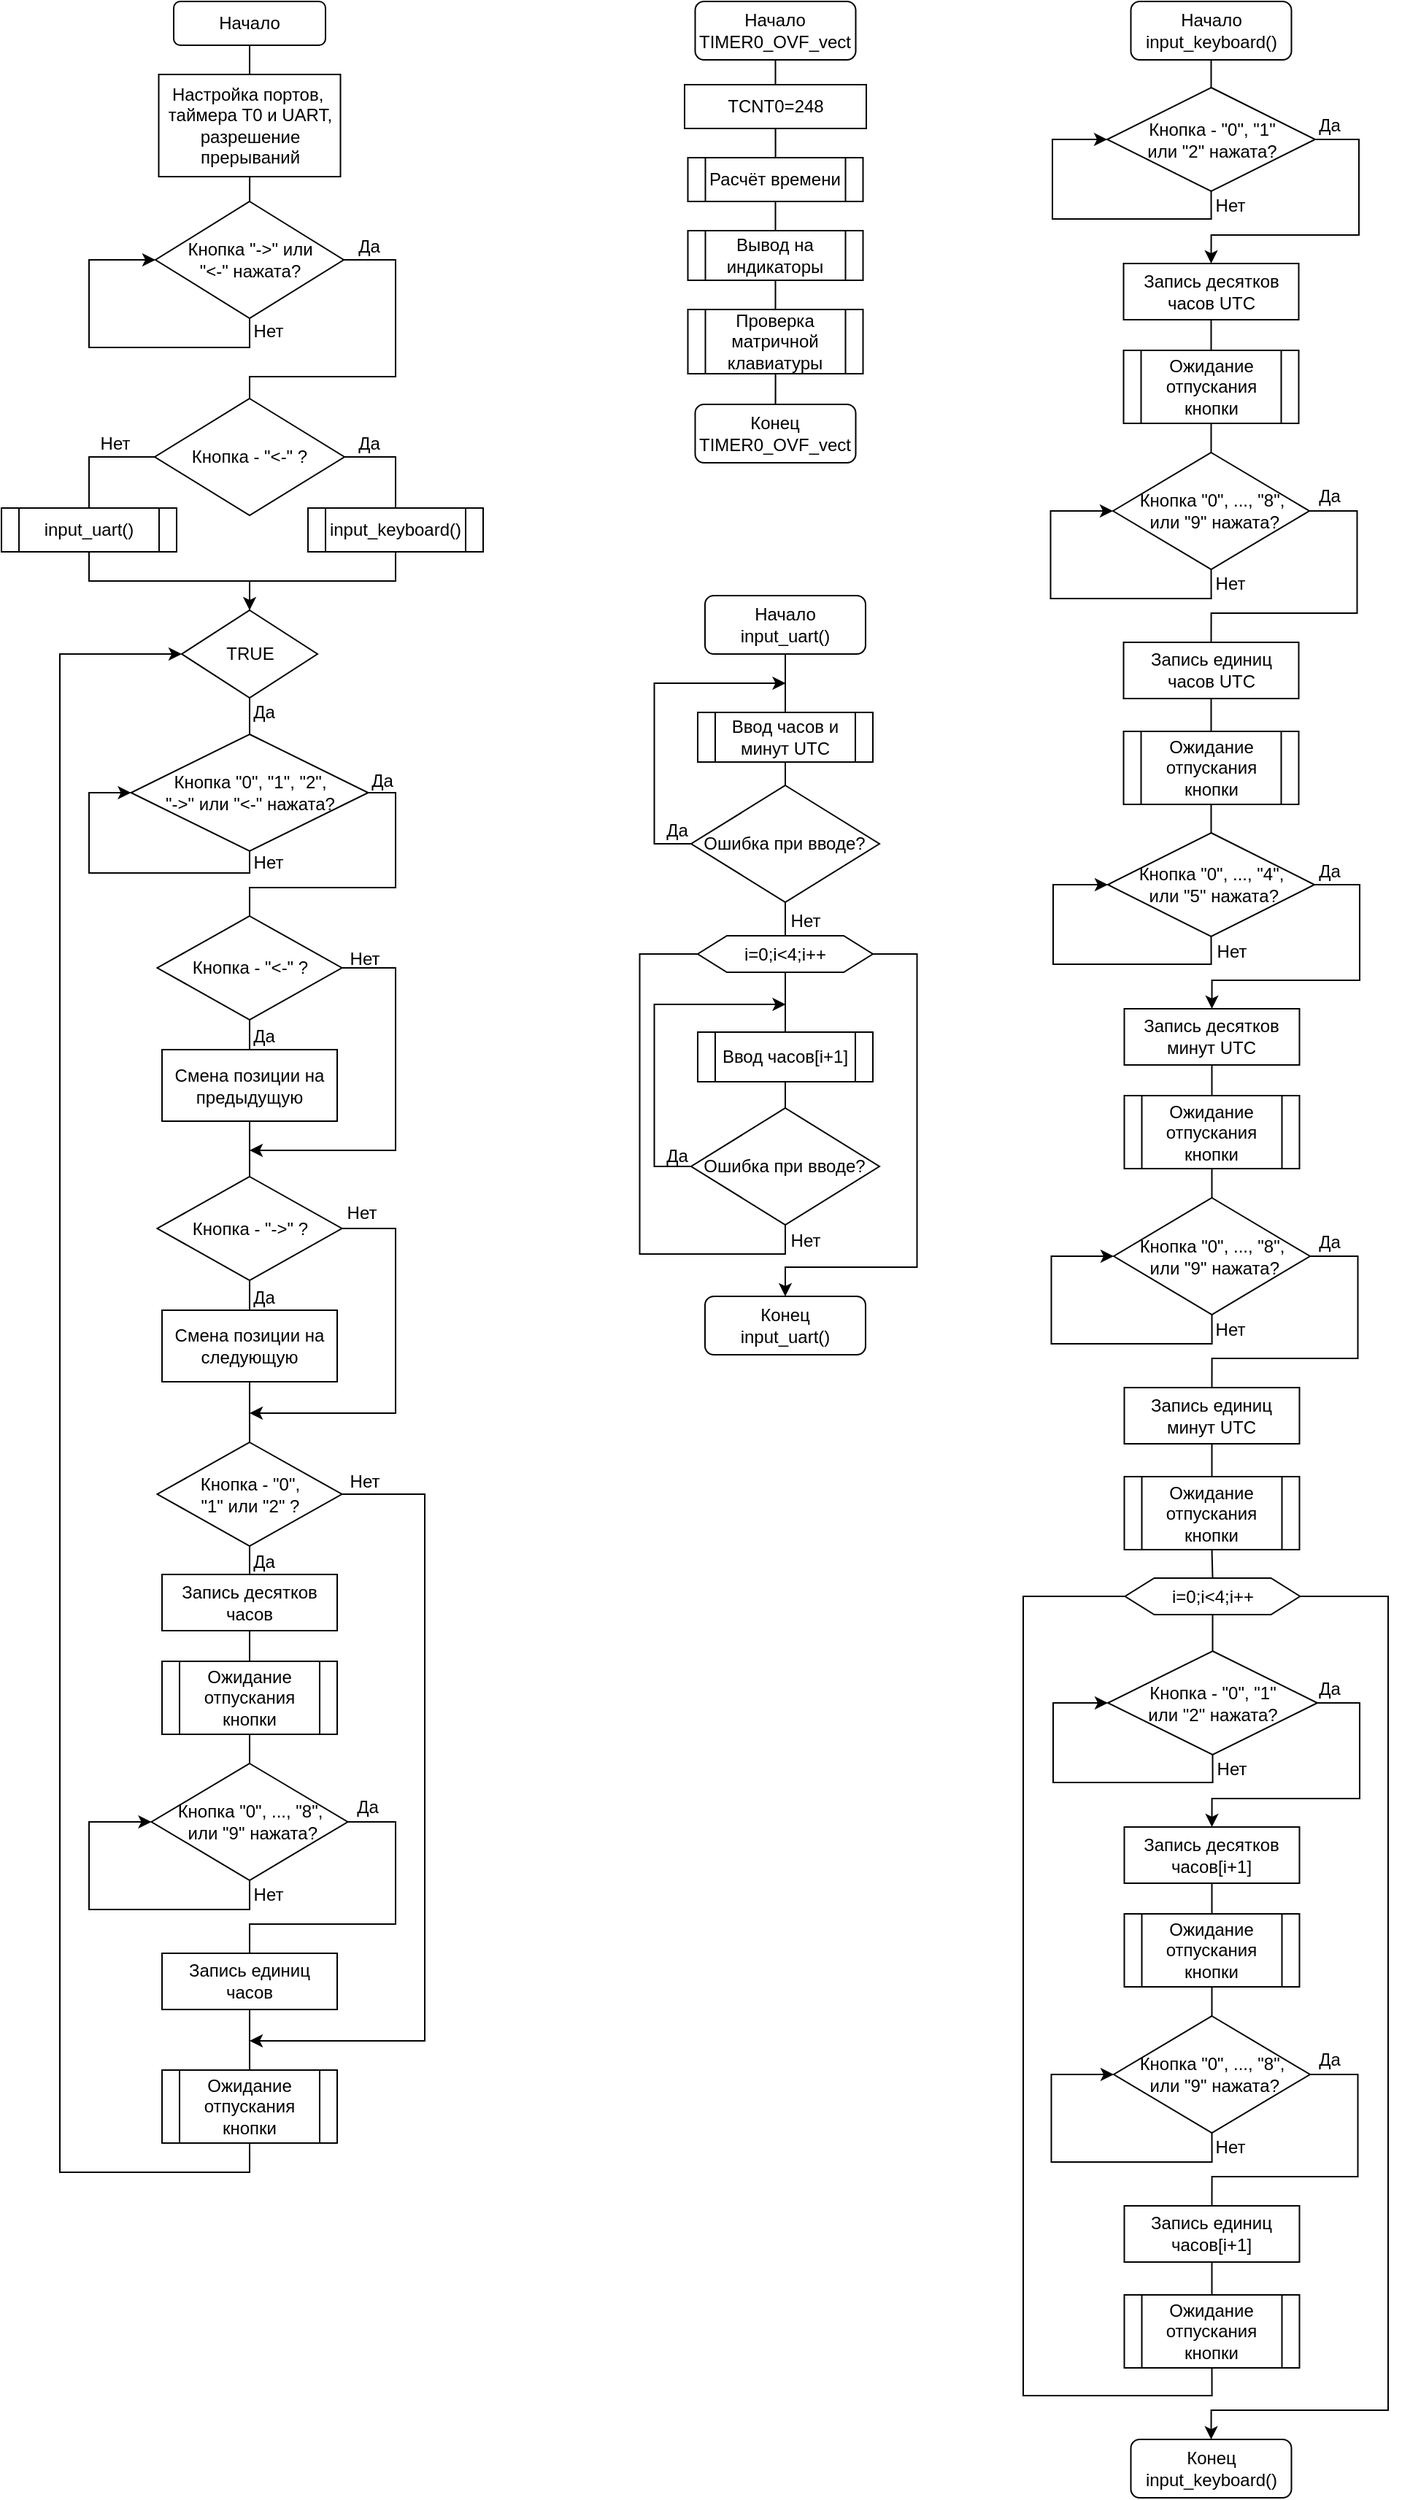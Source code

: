 <mxfile version="20.6.0" type="device"><diagram id="gb0n1y8wb2skPckYkkDc" name="Страница 1"><mxGraphModel dx="1038" dy="547" grid="1" gridSize="10" guides="1" tooltips="1" connect="1" arrows="1" fold="1" page="1" pageScale="1" pageWidth="827" pageHeight="1169" background="none" math="0" shadow="0"><root><mxCell id="0"/><mxCell id="1" parent="0"/><mxCell id="q7DnDdMM-1IX3R89DB48-13" style="edgeStyle=orthogonalEdgeStyle;rounded=0;orthogonalLoop=1;jettySize=auto;html=1;exitX=0.5;exitY=1;exitDx=0;exitDy=0;entryX=0.5;entryY=0;entryDx=0;entryDy=0;endArrow=none;endFill=0;" parent="1" source="q7DnDdMM-1IX3R89DB48-1" target="q7DnDdMM-1IX3R89DB48-2" edge="1"><mxGeometry relative="1" as="geometry"/></mxCell><mxCell id="q7DnDdMM-1IX3R89DB48-1" value="Начало" style="rounded=1;whiteSpace=wrap;html=1;" parent="1" vertex="1"><mxGeometry x="238" y="60" width="104" height="30" as="geometry"/></mxCell><mxCell id="q7DnDdMM-1IX3R89DB48-2" value="Настройка портов,&amp;nbsp;&lt;br&gt;таймера Т0 и UART,&lt;br&gt;разрешение прерываний" style="rounded=0;whiteSpace=wrap;html=1;" parent="1" vertex="1"><mxGeometry x="227.75" y="110" width="124.5" height="70" as="geometry"/></mxCell><mxCell id="q7DnDdMM-1IX3R89DB48-16" style="edgeStyle=orthogonalEdgeStyle;rounded=0;orthogonalLoop=1;jettySize=auto;html=1;endArrow=none;endFill=0;" parent="1" source="q7DnDdMM-1IX3R89DB48-2" target="q7DnDdMM-1IX3R89DB48-5" edge="1"><mxGeometry relative="1" as="geometry"><mxPoint x="290" y="178" as="sourcePoint"/></mxGeometry></mxCell><mxCell id="q7DnDdMM-1IX3R89DB48-28" style="edgeStyle=orthogonalEdgeStyle;rounded=0;orthogonalLoop=1;jettySize=auto;html=1;exitX=1;exitY=0.5;exitDx=0;exitDy=0;entryX=0.5;entryY=0;entryDx=0;entryDy=0;endArrow=none;endFill=0;" parent="1" source="q7DnDdMM-1IX3R89DB48-5" edge="1"><mxGeometry relative="1" as="geometry"><mxPoint x="347.75" y="208" as="sourcePoint"/><Array as="points"><mxPoint x="390" y="237"/><mxPoint x="390" y="317"/><mxPoint x="290" y="317"/></Array><mxPoint x="290" y="332" as="targetPoint"/></mxGeometry></mxCell><mxCell id="q7DnDdMM-1IX3R89DB48-5" value="Кнопка &quot;-&amp;gt;&quot; или &lt;br&gt;&quot;&amp;lt;-&quot; нажата?" style="rhombus;whiteSpace=wrap;html=1;" parent="1" vertex="1"><mxGeometry x="225.5" y="197" width="129" height="80" as="geometry"/></mxCell><mxCell id="AnRTFjWUu-qnm-8Nbxws-1" value="Да" style="text;html=1;strokeColor=none;fillColor=none;align=center;verticalAlign=middle;whiteSpace=wrap;rounded=0;" parent="1" vertex="1"><mxGeometry x="342" y="213" width="60" height="30" as="geometry"/></mxCell><mxCell id="AnRTFjWUu-qnm-8Nbxws-4" value="Нет" style="text;html=1;strokeColor=none;fillColor=none;align=center;verticalAlign=middle;whiteSpace=wrap;rounded=0;" parent="1" vertex="1"><mxGeometry x="273" y="271" width="60" height="30" as="geometry"/></mxCell><mxCell id="ZTFGxTNamIKhQn3Imu7N-18" style="edgeStyle=orthogonalEdgeStyle;rounded=0;orthogonalLoop=1;jettySize=auto;html=1;exitX=0.5;exitY=1;exitDx=0;exitDy=0;entryX=0.5;entryY=0;entryDx=0;entryDy=0;endArrow=none;endFill=0;" parent="1" source="ZTFGxTNamIKhQn3Imu7N-1" target="ZTFGxTNamIKhQn3Imu7N-2" edge="1"><mxGeometry relative="1" as="geometry"/></mxCell><mxCell id="ZTFGxTNamIKhQn3Imu7N-1" value="Начало&lt;br&gt;TIMER0_OVF_vect" style="rounded=1;whiteSpace=wrap;html=1;" parent="1" vertex="1"><mxGeometry x="595.25" y="60" width="110" height="40" as="geometry"/></mxCell><mxCell id="ZTFGxTNamIKhQn3Imu7N-19" style="edgeStyle=orthogonalEdgeStyle;rounded=0;orthogonalLoop=1;jettySize=auto;html=1;exitX=0.5;exitY=1;exitDx=0;exitDy=0;endArrow=none;endFill=0;" parent="1" source="ZTFGxTNamIKhQn3Imu7N-2" target="tK3jRSIgthq1cnEpYONr-69" edge="1"><mxGeometry relative="1" as="geometry"><mxPoint x="650.25" y="170" as="targetPoint"/></mxGeometry></mxCell><mxCell id="ZTFGxTNamIKhQn3Imu7N-2" value="TCNT0=248" style="rounded=0;whiteSpace=wrap;html=1;" parent="1" vertex="1"><mxGeometry x="588" y="117" width="124.5" height="30" as="geometry"/></mxCell><mxCell id="ZTFGxTNamIKhQn3Imu7N-21" style="edgeStyle=orthogonalEdgeStyle;rounded=0;orthogonalLoop=1;jettySize=auto;html=1;entryX=0.5;entryY=0;entryDx=0;entryDy=0;endArrow=none;endFill=0;" parent="1" source="tK3jRSIgthq1cnEpYONr-72" target="ZTFGxTNamIKhQn3Imu7N-20" edge="1"><mxGeometry relative="1" as="geometry"><mxPoint x="650.25" y="322" as="sourcePoint"/></mxGeometry></mxCell><mxCell id="ZTFGxTNamIKhQn3Imu7N-20" value="Конец&lt;br&gt;TIMER0_OVF_vect" style="rounded=1;whiteSpace=wrap;html=1;" parent="1" vertex="1"><mxGeometry x="595.25" y="336" width="110" height="40" as="geometry"/></mxCell><mxCell id="tK3jRSIgthq1cnEpYONr-1" style="edgeStyle=orthogonalEdgeStyle;rounded=0;orthogonalLoop=1;jettySize=auto;html=1;exitX=0.5;exitY=1;exitDx=0;exitDy=0;entryX=0;entryY=0.5;entryDx=0;entryDy=0;" parent="1" source="q7DnDdMM-1IX3R89DB48-5" target="q7DnDdMM-1IX3R89DB48-5" edge="1"><mxGeometry relative="1" as="geometry"><Array as="points"><mxPoint x="290" y="297"/><mxPoint x="180" y="297"/><mxPoint x="180" y="237"/><mxPoint x="226" y="237"/></Array></mxGeometry></mxCell><mxCell id="tK3jRSIgthq1cnEpYONr-7" style="edgeStyle=orthogonalEdgeStyle;rounded=0;orthogonalLoop=1;jettySize=auto;html=1;exitX=0;exitY=0.5;exitDx=0;exitDy=0;entryX=0.5;entryY=0;entryDx=0;entryDy=0;endArrow=none;endFill=0;" parent="1" source="tK3jRSIgthq1cnEpYONr-2" target="tK3jRSIgthq1cnEpYONr-5" edge="1"><mxGeometry relative="1" as="geometry"><Array as="points"><mxPoint x="180" y="372"/><mxPoint x="180" y="407"/></Array></mxGeometry></mxCell><mxCell id="tK3jRSIgthq1cnEpYONr-8" style="edgeStyle=orthogonalEdgeStyle;rounded=0;orthogonalLoop=1;jettySize=auto;html=1;exitX=1;exitY=0.5;exitDx=0;exitDy=0;entryX=0.5;entryY=0;entryDx=0;entryDy=0;endArrow=none;endFill=0;" parent="1" source="tK3jRSIgthq1cnEpYONr-2" target="tK3jRSIgthq1cnEpYONr-6" edge="1"><mxGeometry relative="1" as="geometry"><Array as="points"><mxPoint x="390" y="372"/><mxPoint x="390" y="407"/></Array></mxGeometry></mxCell><mxCell id="tK3jRSIgthq1cnEpYONr-2" value="Кнопка - &quot;&amp;lt;-&quot; ?" style="rhombus;whiteSpace=wrap;html=1;" parent="1" vertex="1"><mxGeometry x="225" y="332" width="130" height="80" as="geometry"/></mxCell><mxCell id="tK3jRSIgthq1cnEpYONr-3" value="Да" style="text;html=1;strokeColor=none;fillColor=none;align=center;verticalAlign=middle;whiteSpace=wrap;rounded=0;" parent="1" vertex="1"><mxGeometry x="342" y="348" width="60" height="30" as="geometry"/></mxCell><mxCell id="tK3jRSIgthq1cnEpYONr-4" value="Нет" style="text;html=1;strokeColor=none;fillColor=none;align=center;verticalAlign=middle;whiteSpace=wrap;rounded=0;" parent="1" vertex="1"><mxGeometry x="167.75" y="348" width="60" height="30" as="geometry"/></mxCell><mxCell id="tK3jRSIgthq1cnEpYONr-10" style="edgeStyle=orthogonalEdgeStyle;rounded=0;orthogonalLoop=1;jettySize=auto;html=1;exitX=0.5;exitY=1;exitDx=0;exitDy=0;entryX=0.5;entryY=0;entryDx=0;entryDy=0;endArrow=classic;endFill=1;" parent="1" source="tK3jRSIgthq1cnEpYONr-5" target="tK3jRSIgthq1cnEpYONr-9" edge="1"><mxGeometry relative="1" as="geometry"/></mxCell><mxCell id="tK3jRSIgthq1cnEpYONr-5" value="input_uart()" style="shape=process;whiteSpace=wrap;html=1;backgroundOutline=1;" parent="1" vertex="1"><mxGeometry x="120" y="407" width="120" height="30" as="geometry"/></mxCell><mxCell id="tK3jRSIgthq1cnEpYONr-12" style="edgeStyle=orthogonalEdgeStyle;rounded=0;orthogonalLoop=1;jettySize=auto;html=1;exitX=0.5;exitY=1;exitDx=0;exitDy=0;entryX=0.5;entryY=0;entryDx=0;entryDy=0;endArrow=none;endFill=0;" parent="1" source="tK3jRSIgthq1cnEpYONr-6" target="tK3jRSIgthq1cnEpYONr-9" edge="1"><mxGeometry relative="1" as="geometry"/></mxCell><mxCell id="tK3jRSIgthq1cnEpYONr-6" value="input_keyboard()" style="shape=process;whiteSpace=wrap;html=1;backgroundOutline=1;" parent="1" vertex="1"><mxGeometry x="330" y="407" width="120" height="30" as="geometry"/></mxCell><mxCell id="tK3jRSIgthq1cnEpYONr-14" style="edgeStyle=orthogonalEdgeStyle;rounded=0;orthogonalLoop=1;jettySize=auto;html=1;exitX=0.5;exitY=1;exitDx=0;exitDy=0;entryX=0.5;entryY=0;entryDx=0;entryDy=0;endArrow=none;endFill=0;" parent="1" source="tK3jRSIgthq1cnEpYONr-9" target="tK3jRSIgthq1cnEpYONr-13" edge="1"><mxGeometry relative="1" as="geometry"/></mxCell><mxCell id="tK3jRSIgthq1cnEpYONr-9" value="TRUE" style="rhombus;whiteSpace=wrap;html=1;" parent="1" vertex="1"><mxGeometry x="243.5" y="477" width="93" height="60" as="geometry"/></mxCell><mxCell id="tK3jRSIgthq1cnEpYONr-19" style="edgeStyle=orthogonalEdgeStyle;rounded=0;orthogonalLoop=1;jettySize=auto;html=1;exitX=1;exitY=0.5;exitDx=0;exitDy=0;entryX=0.5;entryY=0;entryDx=0;entryDy=0;endArrow=none;endFill=0;" parent="1" source="tK3jRSIgthq1cnEpYONr-13" target="tK3jRSIgthq1cnEpYONr-15" edge="1"><mxGeometry relative="1" as="geometry"><Array as="points"><mxPoint x="390" y="602"/><mxPoint x="390" y="667"/><mxPoint x="290" y="667"/></Array></mxGeometry></mxCell><mxCell id="tK3jRSIgthq1cnEpYONr-13" value="Кнопка &quot;0&quot;, &quot;1&quot;, &quot;2&quot;, &lt;br&gt;&quot;-&amp;gt;&quot; или &quot;&amp;lt;-&quot; нажата?" style="rhombus;whiteSpace=wrap;html=1;" parent="1" vertex="1"><mxGeometry x="208.75" y="562" width="162.5" height="80" as="geometry"/></mxCell><mxCell id="tK3jRSIgthq1cnEpYONr-24" style="edgeStyle=orthogonalEdgeStyle;rounded=0;orthogonalLoop=1;jettySize=auto;html=1;exitX=0.5;exitY=1;exitDx=0;exitDy=0;entryX=0.5;entryY=0;entryDx=0;entryDy=0;endArrow=none;endFill=0;" parent="1" source="tK3jRSIgthq1cnEpYONr-15" target="tK3jRSIgthq1cnEpYONr-21" edge="1"><mxGeometry relative="1" as="geometry"/></mxCell><mxCell id="tK3jRSIgthq1cnEpYONr-47" style="edgeStyle=orthogonalEdgeStyle;rounded=0;orthogonalLoop=1;jettySize=auto;html=1;exitX=1;exitY=0.5;exitDx=0;exitDy=0;endArrow=classic;endFill=1;" parent="1" source="tK3jRSIgthq1cnEpYONr-15" edge="1"><mxGeometry relative="1" as="geometry"><mxPoint x="290" y="847" as="targetPoint"/><Array as="points"><mxPoint x="390" y="722"/><mxPoint x="390" y="847"/></Array></mxGeometry></mxCell><mxCell id="tK3jRSIgthq1cnEpYONr-15" value="Кнопка - &quot;&amp;lt;-&quot; ?" style="rhombus;whiteSpace=wrap;html=1;" parent="1" vertex="1"><mxGeometry x="226.75" y="686.5" width="126.5" height="71" as="geometry"/></mxCell><mxCell id="tK3jRSIgthq1cnEpYONr-16" value="Да" style="text;html=1;strokeColor=none;fillColor=none;align=center;verticalAlign=middle;whiteSpace=wrap;rounded=0;" parent="1" vertex="1"><mxGeometry x="351.25" y="579" width="60" height="30" as="geometry"/></mxCell><mxCell id="tK3jRSIgthq1cnEpYONr-17" value="Нет" style="text;html=1;strokeColor=none;fillColor=none;align=center;verticalAlign=middle;whiteSpace=wrap;rounded=0;" parent="1" vertex="1"><mxGeometry x="273" y="635" width="60" height="30" as="geometry"/></mxCell><mxCell id="tK3jRSIgthq1cnEpYONr-18" style="edgeStyle=orthogonalEdgeStyle;rounded=0;orthogonalLoop=1;jettySize=auto;html=1;exitX=0.5;exitY=1;exitDx=0;exitDy=0;entryX=0;entryY=0.5;entryDx=0;entryDy=0;endArrow=classic;endFill=1;" parent="1" source="tK3jRSIgthq1cnEpYONr-13" target="tK3jRSIgthq1cnEpYONr-13" edge="1"><mxGeometry relative="1" as="geometry"><Array as="points"><mxPoint x="290" y="657"/><mxPoint x="180" y="657"/><mxPoint x="180" y="602"/></Array></mxGeometry></mxCell><mxCell id="tK3jRSIgthq1cnEpYONr-45" style="edgeStyle=orthogonalEdgeStyle;rounded=0;orthogonalLoop=1;jettySize=auto;html=1;exitX=0.5;exitY=1;exitDx=0;exitDy=0;entryX=0.5;entryY=0;entryDx=0;entryDy=0;endArrow=none;endFill=0;" parent="1" source="tK3jRSIgthq1cnEpYONr-21" target="tK3jRSIgthq1cnEpYONr-26" edge="1"><mxGeometry relative="1" as="geometry"/></mxCell><mxCell id="tK3jRSIgthq1cnEpYONr-21" value="Смена позиции на предыдущую" style="rounded=0;whiteSpace=wrap;html=1;" parent="1" vertex="1"><mxGeometry x="230" y="778" width="120" height="49" as="geometry"/></mxCell><mxCell id="tK3jRSIgthq1cnEpYONr-25" style="edgeStyle=orthogonalEdgeStyle;rounded=0;orthogonalLoop=1;jettySize=auto;html=1;exitX=0.5;exitY=1;exitDx=0;exitDy=0;entryX=0.5;entryY=0;entryDx=0;entryDy=0;endArrow=none;endFill=0;" parent="1" source="tK3jRSIgthq1cnEpYONr-26" target="tK3jRSIgthq1cnEpYONr-27" edge="1"><mxGeometry relative="1" as="geometry"/></mxCell><mxCell id="tK3jRSIgthq1cnEpYONr-48" style="edgeStyle=orthogonalEdgeStyle;rounded=0;orthogonalLoop=1;jettySize=auto;html=1;exitX=1;exitY=0.5;exitDx=0;exitDy=0;endArrow=classic;endFill=1;" parent="1" source="tK3jRSIgthq1cnEpYONr-26" edge="1"><mxGeometry relative="1" as="geometry"><mxPoint x="290" y="1027" as="targetPoint"/><Array as="points"><mxPoint x="390" y="901"/><mxPoint x="390" y="1027"/></Array></mxGeometry></mxCell><mxCell id="tK3jRSIgthq1cnEpYONr-26" value="Кнопка - &quot;-&amp;gt;&quot; ?" style="rhombus;whiteSpace=wrap;html=1;" parent="1" vertex="1"><mxGeometry x="226.75" y="865" width="126.5" height="71" as="geometry"/></mxCell><mxCell id="tK3jRSIgthq1cnEpYONr-46" style="edgeStyle=orthogonalEdgeStyle;rounded=0;orthogonalLoop=1;jettySize=auto;html=1;exitX=0.5;exitY=1;exitDx=0;exitDy=0;entryX=0.5;entryY=0;entryDx=0;entryDy=0;endArrow=none;endFill=0;" parent="1" source="tK3jRSIgthq1cnEpYONr-27" target="tK3jRSIgthq1cnEpYONr-30" edge="1"><mxGeometry relative="1" as="geometry"/></mxCell><mxCell id="tK3jRSIgthq1cnEpYONr-27" value="Смена позиции на следующую" style="rounded=0;whiteSpace=wrap;html=1;" parent="1" vertex="1"><mxGeometry x="230" y="956.5" width="120" height="49" as="geometry"/></mxCell><mxCell id="tK3jRSIgthq1cnEpYONr-29" style="edgeStyle=orthogonalEdgeStyle;rounded=0;orthogonalLoop=1;jettySize=auto;html=1;exitX=0.5;exitY=1;exitDx=0;exitDy=0;entryX=0.5;entryY=0;entryDx=0;entryDy=0;endArrow=none;endFill=0;" parent="1" source="tK3jRSIgthq1cnEpYONr-30" target="tK3jRSIgthq1cnEpYONr-31" edge="1"><mxGeometry relative="1" as="geometry"/></mxCell><mxCell id="tK3jRSIgthq1cnEpYONr-64" style="edgeStyle=orthogonalEdgeStyle;rounded=0;orthogonalLoop=1;jettySize=auto;html=1;exitX=1;exitY=0.5;exitDx=0;exitDy=0;endArrow=classic;endFill=1;" parent="1" source="tK3jRSIgthq1cnEpYONr-30" edge="1"><mxGeometry relative="1" as="geometry"><mxPoint x="290" y="1457" as="targetPoint"/><Array as="points"><mxPoint x="410" y="1082"/><mxPoint x="410" y="1457"/><mxPoint x="290" y="1457"/></Array></mxGeometry></mxCell><mxCell id="tK3jRSIgthq1cnEpYONr-30" value="Кнопка - &quot;0&quot;, &lt;br&gt;&quot;1&quot; или &quot;2&quot; ?" style="rhombus;whiteSpace=wrap;html=1;" parent="1" vertex="1"><mxGeometry x="226.75" y="1047" width="126.5" height="71" as="geometry"/></mxCell><mxCell id="tK3jRSIgthq1cnEpYONr-128" style="edgeStyle=orthogonalEdgeStyle;rounded=0;orthogonalLoop=1;jettySize=auto;html=1;exitX=0.5;exitY=1;exitDx=0;exitDy=0;entryX=0.5;entryY=0;entryDx=0;entryDy=0;endArrow=none;endFill=0;" parent="1" source="tK3jRSIgthq1cnEpYONr-31" target="tK3jRSIgthq1cnEpYONr-127" edge="1"><mxGeometry relative="1" as="geometry"/></mxCell><mxCell id="tK3jRSIgthq1cnEpYONr-31" value="Запись десятков часов" style="rounded=0;whiteSpace=wrap;html=1;" parent="1" vertex="1"><mxGeometry x="230" y="1137.5" width="120" height="38.5" as="geometry"/></mxCell><mxCell id="tK3jRSIgthq1cnEpYONr-33" value="Да" style="text;html=1;strokeColor=none;fillColor=none;align=center;verticalAlign=middle;whiteSpace=wrap;rounded=0;" parent="1" vertex="1"><mxGeometry x="270" y="754" width="60" height="30" as="geometry"/></mxCell><mxCell id="tK3jRSIgthq1cnEpYONr-34" value="Да" style="text;html=1;strokeColor=none;fillColor=none;align=center;verticalAlign=middle;whiteSpace=wrap;rounded=0;" parent="1" vertex="1"><mxGeometry x="270" y="932.5" width="60" height="30" as="geometry"/></mxCell><mxCell id="tK3jRSIgthq1cnEpYONr-35" value="Да" style="text;html=1;strokeColor=none;fillColor=none;align=center;verticalAlign=middle;whiteSpace=wrap;rounded=0;" parent="1" vertex="1"><mxGeometry x="270" y="1114" width="60" height="30" as="geometry"/></mxCell><mxCell id="tK3jRSIgthq1cnEpYONr-37" value="Нет" style="text;html=1;strokeColor=none;fillColor=none;align=center;verticalAlign=middle;whiteSpace=wrap;rounded=0;" parent="1" vertex="1"><mxGeometry x="339" y="701" width="60" height="30" as="geometry"/></mxCell><mxCell id="tK3jRSIgthq1cnEpYONr-38" value="Нет" style="text;html=1;strokeColor=none;fillColor=none;align=center;verticalAlign=middle;whiteSpace=wrap;rounded=0;" parent="1" vertex="1"><mxGeometry x="336.5" y="875" width="60" height="30" as="geometry"/></mxCell><mxCell id="tK3jRSIgthq1cnEpYONr-43" value="Нет" style="text;html=1;strokeColor=none;fillColor=none;align=center;verticalAlign=middle;whiteSpace=wrap;rounded=0;" parent="1" vertex="1"><mxGeometry x="339" y="1059" width="60" height="30" as="geometry"/></mxCell><mxCell id="tK3jRSIgthq1cnEpYONr-55" style="edgeStyle=orthogonalEdgeStyle;rounded=0;orthogonalLoop=1;jettySize=auto;html=1;exitX=1;exitY=0.5;exitDx=0;exitDy=0;entryX=0.5;entryY=0;entryDx=0;entryDy=0;endArrow=none;endFill=0;" parent="1" source="tK3jRSIgthq1cnEpYONr-44" target="tK3jRSIgthq1cnEpYONr-54" edge="1"><mxGeometry relative="1" as="geometry"><Array as="points"><mxPoint x="390" y="1307"/><mxPoint x="390" y="1377"/><mxPoint x="290" y="1377"/></Array></mxGeometry></mxCell><mxCell id="tK3jRSIgthq1cnEpYONr-44" value="Кнопка &quot;0&quot;, ..., &quot;8&quot;,&lt;br&gt;&amp;nbsp;или &quot;9&quot; нажата?" style="rhombus;whiteSpace=wrap;html=1;" parent="1" vertex="1"><mxGeometry x="222.75" y="1267" width="134.5" height="80" as="geometry"/></mxCell><mxCell id="tK3jRSIgthq1cnEpYONr-51" style="edgeStyle=orthogonalEdgeStyle;rounded=0;orthogonalLoop=1;jettySize=auto;html=1;exitX=0.5;exitY=1;exitDx=0;exitDy=0;entryX=0;entryY=0.5;entryDx=0;entryDy=0;endArrow=classic;endFill=1;" parent="1" source="tK3jRSIgthq1cnEpYONr-44" target="tK3jRSIgthq1cnEpYONr-44" edge="1"><mxGeometry relative="1" as="geometry"><Array as="points"><mxPoint x="290" y="1367"/><mxPoint x="180" y="1367"/><mxPoint x="180" y="1307"/></Array></mxGeometry></mxCell><mxCell id="tK3jRSIgthq1cnEpYONr-52" value="Нет" style="text;html=1;strokeColor=none;fillColor=none;align=center;verticalAlign=middle;whiteSpace=wrap;rounded=0;" parent="1" vertex="1"><mxGeometry x="273" y="1342" width="60" height="30" as="geometry"/></mxCell><mxCell id="tK3jRSIgthq1cnEpYONr-65" style="edgeStyle=orthogonalEdgeStyle;rounded=0;orthogonalLoop=1;jettySize=auto;html=1;exitX=0.5;exitY=1;exitDx=0;exitDy=0;entryX=0.5;entryY=0;entryDx=0;entryDy=0;endArrow=none;endFill=0;" parent="1" source="tK3jRSIgthq1cnEpYONr-54" target="tK3jRSIgthq1cnEpYONr-56" edge="1"><mxGeometry relative="1" as="geometry"/></mxCell><mxCell id="tK3jRSIgthq1cnEpYONr-54" value="Запись единиц часов" style="rounded=0;whiteSpace=wrap;html=1;" parent="1" vertex="1"><mxGeometry x="230" y="1397" width="120" height="38.5" as="geometry"/></mxCell><mxCell id="tK3jRSIgthq1cnEpYONr-66" style="edgeStyle=orthogonalEdgeStyle;rounded=0;orthogonalLoop=1;jettySize=auto;html=1;exitX=0.5;exitY=1;exitDx=0;exitDy=0;entryX=0;entryY=0.5;entryDx=0;entryDy=0;endArrow=classic;endFill=1;" parent="1" source="tK3jRSIgthq1cnEpYONr-56" target="tK3jRSIgthq1cnEpYONr-9" edge="1"><mxGeometry relative="1" as="geometry"><Array as="points"><mxPoint x="290" y="1547"/><mxPoint x="160" y="1547"/><mxPoint x="160" y="507"/></Array></mxGeometry></mxCell><mxCell id="tK3jRSIgthq1cnEpYONr-56" value="Ожидание отпускания кнопки" style="shape=process;whiteSpace=wrap;html=1;backgroundOutline=1;" parent="1" vertex="1"><mxGeometry x="230" y="1477" width="120" height="50" as="geometry"/></mxCell><mxCell id="tK3jRSIgthq1cnEpYONr-59" value="Да" style="text;html=1;strokeColor=none;fillColor=none;align=center;verticalAlign=middle;whiteSpace=wrap;rounded=0;" parent="1" vertex="1"><mxGeometry x="270" y="532" width="60" height="30" as="geometry"/></mxCell><mxCell id="tK3jRSIgthq1cnEpYONr-71" style="edgeStyle=orthogonalEdgeStyle;rounded=0;orthogonalLoop=1;jettySize=auto;html=1;exitX=0.5;exitY=1;exitDx=0;exitDy=0;entryX=0.5;entryY=0;entryDx=0;entryDy=0;endArrow=none;endFill=0;" parent="1" source="tK3jRSIgthq1cnEpYONr-69" target="tK3jRSIgthq1cnEpYONr-70" edge="1"><mxGeometry relative="1" as="geometry"/></mxCell><mxCell id="tK3jRSIgthq1cnEpYONr-69" value="Расчёт времени" style="shape=process;whiteSpace=wrap;html=1;backgroundOutline=1;" parent="1" vertex="1"><mxGeometry x="590.25" y="167" width="120" height="30" as="geometry"/></mxCell><mxCell id="tK3jRSIgthq1cnEpYONr-73" style="edgeStyle=orthogonalEdgeStyle;rounded=0;orthogonalLoop=1;jettySize=auto;html=1;exitX=0.5;exitY=1;exitDx=0;exitDy=0;entryX=0.5;entryY=0;entryDx=0;entryDy=0;endArrow=none;endFill=0;" parent="1" source="tK3jRSIgthq1cnEpYONr-70" target="tK3jRSIgthq1cnEpYONr-72" edge="1"><mxGeometry relative="1" as="geometry"/></mxCell><mxCell id="tK3jRSIgthq1cnEpYONr-70" value="Вывод на индикаторы" style="shape=process;whiteSpace=wrap;html=1;backgroundOutline=1;" parent="1" vertex="1"><mxGeometry x="590.25" y="217" width="120" height="34" as="geometry"/></mxCell><mxCell id="tK3jRSIgthq1cnEpYONr-72" value="Проверка матричной клавиатуры" style="shape=process;whiteSpace=wrap;html=1;backgroundOutline=1;" parent="1" vertex="1"><mxGeometry x="590.25" y="271" width="120" height="44" as="geometry"/></mxCell><mxCell id="tK3jRSIgthq1cnEpYONr-90" style="edgeStyle=orthogonalEdgeStyle;rounded=0;orthogonalLoop=1;jettySize=auto;html=1;exitX=0.5;exitY=1;exitDx=0;exitDy=0;entryX=0.5;entryY=0;entryDx=0;entryDy=0;endArrow=none;endFill=0;" parent="1" source="tK3jRSIgthq1cnEpYONr-76" target="tK3jRSIgthq1cnEpYONr-89" edge="1"><mxGeometry relative="1" as="geometry"/></mxCell><mxCell id="tK3jRSIgthq1cnEpYONr-76" value="Начало&lt;br&gt;input_uart()" style="rounded=1;whiteSpace=wrap;html=1;" parent="1" vertex="1"><mxGeometry x="601.99" y="467" width="110" height="40" as="geometry"/></mxCell><mxCell id="tK3jRSIgthq1cnEpYONr-80" value="Конец&lt;br&gt;input_uart()" style="rounded=1;whiteSpace=wrap;html=1;" parent="1" vertex="1"><mxGeometry x="601.99" y="947" width="110" height="40" as="geometry"/></mxCell><mxCell id="tK3jRSIgthq1cnEpYONr-92" style="edgeStyle=orthogonalEdgeStyle;rounded=0;orthogonalLoop=1;jettySize=auto;html=1;exitX=0;exitY=0.5;exitDx=0;exitDy=0;endArrow=classic;endFill=1;" parent="1" source="tK3jRSIgthq1cnEpYONr-86" edge="1"><mxGeometry relative="1" as="geometry"><mxPoint x="657.24" y="527" as="targetPoint"/><Array as="points"><mxPoint x="567.24" y="637"/><mxPoint x="567.24" y="527"/></Array></mxGeometry></mxCell><mxCell id="tK3jRSIgthq1cnEpYONr-96" style="edgeStyle=orthogonalEdgeStyle;rounded=0;orthogonalLoop=1;jettySize=auto;html=1;exitX=0.5;exitY=1;exitDx=0;exitDy=0;endArrow=none;endFill=0;" parent="1" source="tK3jRSIgthq1cnEpYONr-86" target="tK3jRSIgthq1cnEpYONr-95" edge="1"><mxGeometry relative="1" as="geometry"/></mxCell><mxCell id="tK3jRSIgthq1cnEpYONr-86" value="Ошибка при вводе?" style="rhombus;whiteSpace=wrap;html=1;" parent="1" vertex="1"><mxGeometry x="592.49" y="597" width="129" height="80" as="geometry"/></mxCell><mxCell id="tK3jRSIgthq1cnEpYONr-91" style="edgeStyle=orthogonalEdgeStyle;rounded=0;orthogonalLoop=1;jettySize=auto;html=1;exitX=0.5;exitY=1;exitDx=0;exitDy=0;entryX=0.5;entryY=0;entryDx=0;entryDy=0;endArrow=none;endFill=0;" parent="1" source="tK3jRSIgthq1cnEpYONr-89" target="tK3jRSIgthq1cnEpYONr-86" edge="1"><mxGeometry relative="1" as="geometry"/></mxCell><mxCell id="tK3jRSIgthq1cnEpYONr-89" value="Ввод часов и минут UTC" style="shape=process;whiteSpace=wrap;html=1;backgroundOutline=1;" parent="1" vertex="1"><mxGeometry x="596.99" y="547" width="120" height="34" as="geometry"/></mxCell><mxCell id="tK3jRSIgthq1cnEpYONr-93" value="Да" style="text;html=1;strokeColor=none;fillColor=none;align=center;verticalAlign=middle;whiteSpace=wrap;rounded=0;" parent="1" vertex="1"><mxGeometry x="553.24" y="612.5" width="60" height="30" as="geometry"/></mxCell><mxCell id="tK3jRSIgthq1cnEpYONr-98" style="edgeStyle=orthogonalEdgeStyle;rounded=0;orthogonalLoop=1;jettySize=auto;html=1;exitX=0.5;exitY=1;exitDx=0;exitDy=0;entryX=0.5;entryY=0;entryDx=0;entryDy=0;endArrow=none;endFill=0;" parent="1" source="tK3jRSIgthq1cnEpYONr-95" target="tK3jRSIgthq1cnEpYONr-97" edge="1"><mxGeometry relative="1" as="geometry"/></mxCell><mxCell id="tK3jRSIgthq1cnEpYONr-106" style="edgeStyle=orthogonalEdgeStyle;rounded=0;orthogonalLoop=1;jettySize=auto;html=1;exitX=1;exitY=0.5;exitDx=0;exitDy=0;entryX=0.5;entryY=0;entryDx=0;entryDy=0;endArrow=classic;endFill=1;" parent="1" source="tK3jRSIgthq1cnEpYONr-95" target="tK3jRSIgthq1cnEpYONr-80" edge="1"><mxGeometry relative="1" as="geometry"><Array as="points"><mxPoint x="747.24" y="712"/><mxPoint x="747.24" y="927"/><mxPoint x="657.24" y="927"/></Array></mxGeometry></mxCell><mxCell id="tK3jRSIgthq1cnEpYONr-95" value="i=0;i&lt;4;i++" style="shape=hexagon;perimeter=hexagonPerimeter2;whiteSpace=wrap;html=1;fixedSize=1;" parent="1" vertex="1"><mxGeometry x="596.99" y="700" width="120" height="25" as="geometry"/></mxCell><mxCell id="tK3jRSIgthq1cnEpYONr-100" style="edgeStyle=orthogonalEdgeStyle;rounded=0;orthogonalLoop=1;jettySize=auto;html=1;exitX=0.5;exitY=1;exitDx=0;exitDy=0;endArrow=none;endFill=0;" parent="1" source="tK3jRSIgthq1cnEpYONr-97" target="tK3jRSIgthq1cnEpYONr-99" edge="1"><mxGeometry relative="1" as="geometry"/></mxCell><mxCell id="tK3jRSIgthq1cnEpYONr-97" value="Ввод часов[i+1]" style="shape=process;whiteSpace=wrap;html=1;backgroundOutline=1;" parent="1" vertex="1"><mxGeometry x="596.99" y="766" width="120" height="34" as="geometry"/></mxCell><mxCell id="tK3jRSIgthq1cnEpYONr-102" style="edgeStyle=orthogonalEdgeStyle;rounded=0;orthogonalLoop=1;jettySize=auto;html=1;exitX=0;exitY=0.5;exitDx=0;exitDy=0;endArrow=classic;endFill=1;" parent="1" source="tK3jRSIgthq1cnEpYONr-99" edge="1"><mxGeometry relative="1" as="geometry"><mxPoint x="657.24" y="747" as="targetPoint"/><Array as="points"><mxPoint x="567.24" y="858"/><mxPoint x="567.24" y="747"/></Array></mxGeometry></mxCell><mxCell id="tK3jRSIgthq1cnEpYONr-105" style="edgeStyle=orthogonalEdgeStyle;rounded=0;orthogonalLoop=1;jettySize=auto;html=1;exitX=0.5;exitY=1;exitDx=0;exitDy=0;entryX=0;entryY=0.5;entryDx=0;entryDy=0;endArrow=none;endFill=0;" parent="1" source="tK3jRSIgthq1cnEpYONr-99" target="tK3jRSIgthq1cnEpYONr-95" edge="1"><mxGeometry relative="1" as="geometry"><Array as="points"><mxPoint x="657.24" y="918"/><mxPoint x="557.24" y="918"/><mxPoint x="557.24" y="713"/></Array></mxGeometry></mxCell><mxCell id="tK3jRSIgthq1cnEpYONr-99" value="Ошибка при вводе?" style="rhombus;whiteSpace=wrap;html=1;" parent="1" vertex="1"><mxGeometry x="592.49" y="818" width="129" height="80" as="geometry"/></mxCell><mxCell id="tK3jRSIgthq1cnEpYONr-101" value="Нет" style="text;html=1;strokeColor=none;fillColor=none;align=center;verticalAlign=middle;whiteSpace=wrap;rounded=0;" parent="1" vertex="1"><mxGeometry x="641.24" y="675" width="60" height="30" as="geometry"/></mxCell><mxCell id="tK3jRSIgthq1cnEpYONr-103" value="Да" style="text;html=1;strokeColor=none;fillColor=none;align=center;verticalAlign=middle;whiteSpace=wrap;rounded=0;" parent="1" vertex="1"><mxGeometry x="553.24" y="836" width="60" height="30" as="geometry"/></mxCell><mxCell id="tK3jRSIgthq1cnEpYONr-104" value="Нет" style="text;html=1;strokeColor=none;fillColor=none;align=center;verticalAlign=middle;whiteSpace=wrap;rounded=0;" parent="1" vertex="1"><mxGeometry x="641.24" y="894" width="60" height="30" as="geometry"/></mxCell><mxCell id="tK3jRSIgthq1cnEpYONr-171" style="edgeStyle=orthogonalEdgeStyle;rounded=0;orthogonalLoop=1;jettySize=auto;html=1;exitX=0.5;exitY=1;exitDx=0;exitDy=0;endArrow=none;endFill=0;entryX=0.5;entryY=0;entryDx=0;entryDy=0;" parent="1" source="tK3jRSIgthq1cnEpYONr-108" target="tK3jRSIgthq1cnEpYONr-133" edge="1"><mxGeometry relative="1" as="geometry"/></mxCell><mxCell id="tK3jRSIgthq1cnEpYONr-108" value="Начало&lt;br&gt;input_keyboard()" style="rounded=1;whiteSpace=wrap;html=1;" parent="1" vertex="1"><mxGeometry x="893.75" y="60" width="110" height="40" as="geometry"/></mxCell><mxCell id="tK3jRSIgthq1cnEpYONr-109" value="Конец&lt;br&gt;input_keyboard()" style="rounded=1;whiteSpace=wrap;html=1;" parent="1" vertex="1"><mxGeometry x="893.75" y="1730" width="110" height="40" as="geometry"/></mxCell><mxCell id="tK3jRSIgthq1cnEpYONr-129" style="edgeStyle=orthogonalEdgeStyle;rounded=0;orthogonalLoop=1;jettySize=auto;html=1;exitX=0.5;exitY=1;exitDx=0;exitDy=0;entryX=0.5;entryY=0;entryDx=0;entryDy=0;endArrow=none;endFill=0;" parent="1" source="tK3jRSIgthq1cnEpYONr-127" target="tK3jRSIgthq1cnEpYONr-44" edge="1"><mxGeometry relative="1" as="geometry"/></mxCell><mxCell id="tK3jRSIgthq1cnEpYONr-127" value="Ожидание отпускания кнопки" style="shape=process;whiteSpace=wrap;html=1;backgroundOutline=1;" parent="1" vertex="1"><mxGeometry x="230" y="1197" width="120" height="50" as="geometry"/></mxCell><mxCell id="tK3jRSIgthq1cnEpYONr-130" value="Да" style="text;html=1;strokeColor=none;fillColor=none;align=center;verticalAlign=middle;whiteSpace=wrap;rounded=0;" parent="1" vertex="1"><mxGeometry x="341" y="1282" width="60" height="30" as="geometry"/></mxCell><mxCell id="tK3jRSIgthq1cnEpYONr-170" style="edgeStyle=orthogonalEdgeStyle;rounded=0;orthogonalLoop=1;jettySize=auto;html=1;exitX=1;exitY=0.5;exitDx=0;exitDy=0;entryX=0.5;entryY=0;entryDx=0;entryDy=0;endArrow=classic;endFill=1;" parent="1" source="tK3jRSIgthq1cnEpYONr-133" target="tK3jRSIgthq1cnEpYONr-135" edge="1"><mxGeometry relative="1" as="geometry"><Array as="points"><mxPoint x="1050" y="154"/><mxPoint x="1050" y="220"/><mxPoint x="949" y="220"/></Array></mxGeometry></mxCell><mxCell id="tK3jRSIgthq1cnEpYONr-133" value="Кнопка - &quot;0&quot;, &quot;1&quot; &lt;br&gt;или &quot;2&quot; нажата?" style="rhombus;whiteSpace=wrap;html=1;" parent="1" vertex="1"><mxGeometry x="877.5" y="119" width="142.5" height="71" as="geometry"/></mxCell><mxCell id="tK3jRSIgthq1cnEpYONr-134" style="edgeStyle=orthogonalEdgeStyle;rounded=0;orthogonalLoop=1;jettySize=auto;html=1;exitX=0.5;exitY=1;exitDx=0;exitDy=0;entryX=0.5;entryY=0;entryDx=0;entryDy=0;endArrow=none;endFill=0;" parent="1" source="tK3jRSIgthq1cnEpYONr-135" target="tK3jRSIgthq1cnEpYONr-146" edge="1"><mxGeometry relative="1" as="geometry"/></mxCell><mxCell id="tK3jRSIgthq1cnEpYONr-135" value="Запись десятков часов UTC" style="rounded=0;whiteSpace=wrap;html=1;" parent="1" vertex="1"><mxGeometry x="888.75" y="239.5" width="120" height="38.5" as="geometry"/></mxCell><mxCell id="tK3jRSIgthq1cnEpYONr-136" value="Да" style="text;html=1;strokeColor=none;fillColor=none;align=center;verticalAlign=middle;whiteSpace=wrap;rounded=0;" parent="1" vertex="1"><mxGeometry x="999.75" y="130" width="60" height="30" as="geometry"/></mxCell><mxCell id="tK3jRSIgthq1cnEpYONr-137" value="Нет" style="text;html=1;strokeColor=none;fillColor=none;align=center;verticalAlign=middle;whiteSpace=wrap;rounded=0;" parent="1" vertex="1"><mxGeometry x="932" y="185" width="60" height="30" as="geometry"/></mxCell><mxCell id="tK3jRSIgthq1cnEpYONr-138" style="edgeStyle=orthogonalEdgeStyle;rounded=0;orthogonalLoop=1;jettySize=auto;html=1;exitX=1;exitY=0.5;exitDx=0;exitDy=0;entryX=0.5;entryY=0;entryDx=0;entryDy=0;endArrow=none;endFill=0;" parent="1" source="tK3jRSIgthq1cnEpYONr-139" target="tK3jRSIgthq1cnEpYONr-143" edge="1"><mxGeometry relative="1" as="geometry"><Array as="points"><mxPoint x="1048.75" y="409"/><mxPoint x="1048.75" y="479"/><mxPoint x="948.75" y="479"/></Array></mxGeometry></mxCell><mxCell id="tK3jRSIgthq1cnEpYONr-139" value="Кнопка &quot;0&quot;, ..., &quot;8&quot;,&lt;br&gt;&amp;nbsp;или &quot;9&quot; нажата?" style="rhombus;whiteSpace=wrap;html=1;" parent="1" vertex="1"><mxGeometry x="881.5" y="369" width="134.5" height="80" as="geometry"/></mxCell><mxCell id="tK3jRSIgthq1cnEpYONr-140" style="edgeStyle=orthogonalEdgeStyle;rounded=0;orthogonalLoop=1;jettySize=auto;html=1;exitX=0.5;exitY=1;exitDx=0;exitDy=0;entryX=0;entryY=0.5;entryDx=0;entryDy=0;endArrow=classic;endFill=1;" parent="1" source="tK3jRSIgthq1cnEpYONr-139" target="tK3jRSIgthq1cnEpYONr-139" edge="1"><mxGeometry relative="1" as="geometry"><Array as="points"><mxPoint x="948.75" y="469"/><mxPoint x="838.75" y="469"/><mxPoint x="838.75" y="409"/></Array></mxGeometry></mxCell><mxCell id="tK3jRSIgthq1cnEpYONr-141" value="Нет" style="text;html=1;strokeColor=none;fillColor=none;align=center;verticalAlign=middle;whiteSpace=wrap;rounded=0;" parent="1" vertex="1"><mxGeometry x="931.75" y="444" width="60" height="30" as="geometry"/></mxCell><mxCell id="tK3jRSIgthq1cnEpYONr-142" style="edgeStyle=orthogonalEdgeStyle;rounded=0;orthogonalLoop=1;jettySize=auto;html=1;exitX=0.5;exitY=1;exitDx=0;exitDy=0;entryX=0.5;entryY=0;entryDx=0;entryDy=0;endArrow=none;endFill=0;" parent="1" source="tK3jRSIgthq1cnEpYONr-143" target="tK3jRSIgthq1cnEpYONr-144" edge="1"><mxGeometry relative="1" as="geometry"/></mxCell><mxCell id="tK3jRSIgthq1cnEpYONr-143" value="Запись единиц часов UTC" style="rounded=0;whiteSpace=wrap;html=1;" parent="1" vertex="1"><mxGeometry x="888.75" y="499" width="120" height="38.5" as="geometry"/></mxCell><mxCell id="tK3jRSIgthq1cnEpYONr-200" style="edgeStyle=orthogonalEdgeStyle;rounded=0;orthogonalLoop=1;jettySize=auto;html=1;exitX=0.5;exitY=1;exitDx=0;exitDy=0;entryX=0.5;entryY=0;entryDx=0;entryDy=0;endArrow=none;endFill=0;" parent="1" source="tK3jRSIgthq1cnEpYONr-144" target="tK3jRSIgthq1cnEpYONr-183" edge="1"><mxGeometry relative="1" as="geometry"/></mxCell><mxCell id="tK3jRSIgthq1cnEpYONr-144" value="Ожидание отпускания кнопки" style="shape=process;whiteSpace=wrap;html=1;backgroundOutline=1;" parent="1" vertex="1"><mxGeometry x="888.75" y="560" width="120" height="50" as="geometry"/></mxCell><mxCell id="tK3jRSIgthq1cnEpYONr-145" style="edgeStyle=orthogonalEdgeStyle;rounded=0;orthogonalLoop=1;jettySize=auto;html=1;exitX=0.5;exitY=1;exitDx=0;exitDy=0;entryX=0.5;entryY=0;entryDx=0;entryDy=0;endArrow=none;endFill=0;" parent="1" source="tK3jRSIgthq1cnEpYONr-146" target="tK3jRSIgthq1cnEpYONr-139" edge="1"><mxGeometry relative="1" as="geometry"/></mxCell><mxCell id="tK3jRSIgthq1cnEpYONr-146" value="Ожидание отпускания кнопки" style="shape=process;whiteSpace=wrap;html=1;backgroundOutline=1;" parent="1" vertex="1"><mxGeometry x="888.75" y="299" width="120" height="50" as="geometry"/></mxCell><mxCell id="tK3jRSIgthq1cnEpYONr-147" value="Да" style="text;html=1;strokeColor=none;fillColor=none;align=center;verticalAlign=middle;whiteSpace=wrap;rounded=0;" parent="1" vertex="1"><mxGeometry x="999.75" y="384" width="60" height="30" as="geometry"/></mxCell><mxCell id="tK3jRSIgthq1cnEpYONr-168" style="edgeStyle=orthogonalEdgeStyle;rounded=0;orthogonalLoop=1;jettySize=auto;html=1;exitX=0.5;exitY=1;exitDx=0;exitDy=0;entryX=0;entryY=0.5;entryDx=0;entryDy=0;endArrow=classic;endFill=1;" parent="1" source="tK3jRSIgthq1cnEpYONr-133" target="tK3jRSIgthq1cnEpYONr-133" edge="1"><mxGeometry relative="1" as="geometry"><Array as="points"><mxPoint x="949" y="209"/><mxPoint x="840" y="209"/><mxPoint x="840" y="154"/></Array></mxGeometry></mxCell><mxCell id="tK3jRSIgthq1cnEpYONr-173" style="edgeStyle=orthogonalEdgeStyle;rounded=0;orthogonalLoop=1;jettySize=auto;html=1;exitX=1;exitY=0.5;exitDx=0;exitDy=0;endArrow=classic;endFill=1;entryX=0.5;entryY=0;entryDx=0;entryDy=0;" parent="1" source="tK3jRSIgthq1cnEpYONr-174" target="tK3jRSIgthq1cnEpYONr-109" edge="1"><mxGeometry relative="1" as="geometry"><mxPoint x="1330" y="1290" as="targetPoint"/><Array as="points"><mxPoint x="1070" y="1153"/><mxPoint x="1070" y="1710"/><mxPoint x="949" y="1710"/></Array></mxGeometry></mxCell><mxCell id="tK3jRSIgthq1cnEpYONr-220" style="edgeStyle=orthogonalEdgeStyle;rounded=0;orthogonalLoop=1;jettySize=auto;html=1;exitX=0.5;exitY=1;exitDx=0;exitDy=0;entryX=0.5;entryY=0;entryDx=0;entryDy=0;endArrow=none;endFill=0;" parent="1" source="tK3jRSIgthq1cnEpYONr-174" target="tK3jRSIgthq1cnEpYONr-203" edge="1"><mxGeometry relative="1" as="geometry"/></mxCell><mxCell id="tK3jRSIgthq1cnEpYONr-174" value="i=0;i&lt;4;i++" style="shape=hexagon;perimeter=hexagonPerimeter2;whiteSpace=wrap;html=1;fixedSize=1;" parent="1" vertex="1"><mxGeometry x="889.75" y="1140" width="120" height="25" as="geometry"/></mxCell><mxCell id="tK3jRSIgthq1cnEpYONr-178" style="edgeStyle=orthogonalEdgeStyle;rounded=0;orthogonalLoop=1;jettySize=auto;html=1;entryX=0;entryY=0.5;entryDx=0;entryDy=0;endArrow=none;endFill=0;exitX=0.5;exitY=1;exitDx=0;exitDy=0;" parent="1" source="tK3jRSIgthq1cnEpYONr-214" target="tK3jRSIgthq1cnEpYONr-174" edge="1"><mxGeometry relative="1" as="geometry"><Array as="points"><mxPoint x="949" y="1700"/><mxPoint x="820" y="1700"/><mxPoint x="820" y="1153"/></Array><mxPoint x="680" y="1220" as="sourcePoint"/></mxGeometry></mxCell><mxCell id="tK3jRSIgthq1cnEpYONr-182" style="edgeStyle=orthogonalEdgeStyle;rounded=0;orthogonalLoop=1;jettySize=auto;html=1;exitX=1;exitY=0.5;exitDx=0;exitDy=0;entryX=0.5;entryY=0;entryDx=0;entryDy=0;endArrow=classic;endFill=1;" parent="1" source="tK3jRSIgthq1cnEpYONr-183" target="tK3jRSIgthq1cnEpYONr-185" edge="1"><mxGeometry relative="1" as="geometry"><Array as="points"><mxPoint x="1050.5" y="664.5"/><mxPoint x="1050.5" y="730.5"/><mxPoint x="949.5" y="730.5"/></Array></mxGeometry></mxCell><mxCell id="tK3jRSIgthq1cnEpYONr-183" value="Кнопка &quot;0&quot;, ..., &quot;4&quot;,&lt;br&gt;&amp;nbsp;или &quot;5&quot; нажата?" style="rhombus;whiteSpace=wrap;html=1;" parent="1" vertex="1"><mxGeometry x="878" y="629.5" width="141.5" height="71" as="geometry"/></mxCell><mxCell id="tK3jRSIgthq1cnEpYONr-184" style="edgeStyle=orthogonalEdgeStyle;rounded=0;orthogonalLoop=1;jettySize=auto;html=1;exitX=0.5;exitY=1;exitDx=0;exitDy=0;entryX=0.5;entryY=0;entryDx=0;entryDy=0;endArrow=none;endFill=0;" parent="1" source="tK3jRSIgthq1cnEpYONr-185" target="tK3jRSIgthq1cnEpYONr-196" edge="1"><mxGeometry relative="1" as="geometry"/></mxCell><mxCell id="tK3jRSIgthq1cnEpYONr-185" value="Запись десятков минут UTC" style="rounded=0;whiteSpace=wrap;html=1;" parent="1" vertex="1"><mxGeometry x="889.25" y="750" width="120" height="38.5" as="geometry"/></mxCell><mxCell id="tK3jRSIgthq1cnEpYONr-186" value="Да" style="text;html=1;strokeColor=none;fillColor=none;align=center;verticalAlign=middle;whiteSpace=wrap;rounded=0;" parent="1" vertex="1"><mxGeometry x="1000.25" y="640.5" width="60" height="30" as="geometry"/></mxCell><mxCell id="tK3jRSIgthq1cnEpYONr-187" value="Нет" style="text;html=1;strokeColor=none;fillColor=none;align=center;verticalAlign=middle;whiteSpace=wrap;rounded=0;" parent="1" vertex="1"><mxGeometry x="932.5" y="695.5" width="60" height="30" as="geometry"/></mxCell><mxCell id="tK3jRSIgthq1cnEpYONr-188" style="edgeStyle=orthogonalEdgeStyle;rounded=0;orthogonalLoop=1;jettySize=auto;html=1;exitX=1;exitY=0.5;exitDx=0;exitDy=0;entryX=0.5;entryY=0;entryDx=0;entryDy=0;endArrow=none;endFill=0;" parent="1" source="tK3jRSIgthq1cnEpYONr-189" target="tK3jRSIgthq1cnEpYONr-193" edge="1"><mxGeometry relative="1" as="geometry"><Array as="points"><mxPoint x="1049.25" y="919.5"/><mxPoint x="1049.25" y="989.5"/><mxPoint x="949.25" y="989.5"/></Array></mxGeometry></mxCell><mxCell id="tK3jRSIgthq1cnEpYONr-189" value="Кнопка &quot;0&quot;, ..., &quot;8&quot;,&lt;br&gt;&amp;nbsp;или &quot;9&quot; нажата?" style="rhombus;whiteSpace=wrap;html=1;" parent="1" vertex="1"><mxGeometry x="882" y="879.5" width="134.5" height="80" as="geometry"/></mxCell><mxCell id="tK3jRSIgthq1cnEpYONr-190" style="edgeStyle=orthogonalEdgeStyle;rounded=0;orthogonalLoop=1;jettySize=auto;html=1;exitX=0.5;exitY=1;exitDx=0;exitDy=0;entryX=0;entryY=0.5;entryDx=0;entryDy=0;endArrow=classic;endFill=1;" parent="1" source="tK3jRSIgthq1cnEpYONr-189" target="tK3jRSIgthq1cnEpYONr-189" edge="1"><mxGeometry relative="1" as="geometry"><Array as="points"><mxPoint x="949.25" y="979.5"/><mxPoint x="839.25" y="979.5"/><mxPoint x="839.25" y="919.5"/></Array></mxGeometry></mxCell><mxCell id="tK3jRSIgthq1cnEpYONr-191" value="Нет" style="text;html=1;strokeColor=none;fillColor=none;align=center;verticalAlign=middle;whiteSpace=wrap;rounded=0;" parent="1" vertex="1"><mxGeometry x="932.25" y="954.5" width="60" height="30" as="geometry"/></mxCell><mxCell id="tK3jRSIgthq1cnEpYONr-192" style="edgeStyle=orthogonalEdgeStyle;rounded=0;orthogonalLoop=1;jettySize=auto;html=1;exitX=0.5;exitY=1;exitDx=0;exitDy=0;entryX=0.5;entryY=0;entryDx=0;entryDy=0;endArrow=none;endFill=0;" parent="1" source="tK3jRSIgthq1cnEpYONr-193" target="tK3jRSIgthq1cnEpYONr-194" edge="1"><mxGeometry relative="1" as="geometry"/></mxCell><mxCell id="tK3jRSIgthq1cnEpYONr-193" value="Запись единиц минут UTC" style="rounded=0;whiteSpace=wrap;html=1;" parent="1" vertex="1"><mxGeometry x="889.25" y="1009.5" width="120" height="38.5" as="geometry"/></mxCell><mxCell id="tK3jRSIgthq1cnEpYONr-201" style="edgeStyle=orthogonalEdgeStyle;rounded=0;orthogonalLoop=1;jettySize=auto;html=1;exitX=0.5;exitY=1;exitDx=0;exitDy=0;entryX=0.5;entryY=0;entryDx=0;entryDy=0;endArrow=none;endFill=0;" parent="1" source="tK3jRSIgthq1cnEpYONr-194" target="tK3jRSIgthq1cnEpYONr-174" edge="1"><mxGeometry relative="1" as="geometry"/></mxCell><mxCell id="tK3jRSIgthq1cnEpYONr-194" value="Ожидание отпускания кнопки" style="shape=process;whiteSpace=wrap;html=1;backgroundOutline=1;" parent="1" vertex="1"><mxGeometry x="889.25" y="1070.5" width="120" height="50" as="geometry"/></mxCell><mxCell id="tK3jRSIgthq1cnEpYONr-195" style="edgeStyle=orthogonalEdgeStyle;rounded=0;orthogonalLoop=1;jettySize=auto;html=1;exitX=0.5;exitY=1;exitDx=0;exitDy=0;entryX=0.5;entryY=0;entryDx=0;entryDy=0;endArrow=none;endFill=0;" parent="1" source="tK3jRSIgthq1cnEpYONr-196" target="tK3jRSIgthq1cnEpYONr-189" edge="1"><mxGeometry relative="1" as="geometry"/></mxCell><mxCell id="tK3jRSIgthq1cnEpYONr-196" value="Ожидание отпускания кнопки" style="shape=process;whiteSpace=wrap;html=1;backgroundOutline=1;" parent="1" vertex="1"><mxGeometry x="889.25" y="809.5" width="120" height="50" as="geometry"/></mxCell><mxCell id="tK3jRSIgthq1cnEpYONr-197" value="Да" style="text;html=1;strokeColor=none;fillColor=none;align=center;verticalAlign=middle;whiteSpace=wrap;rounded=0;" parent="1" vertex="1"><mxGeometry x="1000.25" y="894.5" width="60" height="30" as="geometry"/></mxCell><mxCell id="tK3jRSIgthq1cnEpYONr-198" style="edgeStyle=orthogonalEdgeStyle;rounded=0;orthogonalLoop=1;jettySize=auto;html=1;exitX=0.5;exitY=1;exitDx=0;exitDy=0;entryX=0;entryY=0.5;entryDx=0;entryDy=0;endArrow=classic;endFill=1;" parent="1" source="tK3jRSIgthq1cnEpYONr-183" target="tK3jRSIgthq1cnEpYONr-183" edge="1"><mxGeometry relative="1" as="geometry"><Array as="points"><mxPoint x="949.5" y="719.5"/><mxPoint x="840.5" y="719.5"/><mxPoint x="840.5" y="664.5"/></Array></mxGeometry></mxCell><mxCell id="tK3jRSIgthq1cnEpYONr-202" style="edgeStyle=orthogonalEdgeStyle;rounded=0;orthogonalLoop=1;jettySize=auto;html=1;exitX=1;exitY=0.5;exitDx=0;exitDy=0;entryX=0.5;entryY=0;entryDx=0;entryDy=0;endArrow=classic;endFill=1;" parent="1" source="tK3jRSIgthq1cnEpYONr-203" target="tK3jRSIgthq1cnEpYONr-205" edge="1"><mxGeometry relative="1" as="geometry"><Array as="points"><mxPoint x="1050.5" y="1225"/><mxPoint x="1050.5" y="1291"/><mxPoint x="949.5" y="1291"/></Array></mxGeometry></mxCell><mxCell id="tK3jRSIgthq1cnEpYONr-203" value="Кнопка - &quot;0&quot;, &quot;1&quot; &lt;br&gt;или &quot;2&quot; нажата?" style="rhombus;whiteSpace=wrap;html=1;" parent="1" vertex="1"><mxGeometry x="878" y="1190" width="143.5" height="71" as="geometry"/></mxCell><mxCell id="tK3jRSIgthq1cnEpYONr-204" style="edgeStyle=orthogonalEdgeStyle;rounded=0;orthogonalLoop=1;jettySize=auto;html=1;exitX=0.5;exitY=1;exitDx=0;exitDy=0;entryX=0.5;entryY=0;entryDx=0;entryDy=0;endArrow=none;endFill=0;" parent="1" source="tK3jRSIgthq1cnEpYONr-205" target="tK3jRSIgthq1cnEpYONr-216" edge="1"><mxGeometry relative="1" as="geometry"/></mxCell><mxCell id="tK3jRSIgthq1cnEpYONr-205" value="Запись десятков часов[i+1]" style="rounded=0;whiteSpace=wrap;html=1;" parent="1" vertex="1"><mxGeometry x="889.25" y="1310.5" width="120" height="38.5" as="geometry"/></mxCell><mxCell id="tK3jRSIgthq1cnEpYONr-206" value="Да" style="text;html=1;strokeColor=none;fillColor=none;align=center;verticalAlign=middle;whiteSpace=wrap;rounded=0;" parent="1" vertex="1"><mxGeometry x="1000.25" y="1201" width="60" height="30" as="geometry"/></mxCell><mxCell id="tK3jRSIgthq1cnEpYONr-207" value="Нет" style="text;html=1;strokeColor=none;fillColor=none;align=center;verticalAlign=middle;whiteSpace=wrap;rounded=0;" parent="1" vertex="1"><mxGeometry x="932.5" y="1256" width="60" height="30" as="geometry"/></mxCell><mxCell id="tK3jRSIgthq1cnEpYONr-208" style="edgeStyle=orthogonalEdgeStyle;rounded=0;orthogonalLoop=1;jettySize=auto;html=1;exitX=1;exitY=0.5;exitDx=0;exitDy=0;entryX=0.5;entryY=0;entryDx=0;entryDy=0;endArrow=none;endFill=0;" parent="1" source="tK3jRSIgthq1cnEpYONr-209" target="tK3jRSIgthq1cnEpYONr-213" edge="1"><mxGeometry relative="1" as="geometry"><Array as="points"><mxPoint x="1049.25" y="1480"/><mxPoint x="1049.25" y="1550"/><mxPoint x="949.25" y="1550"/></Array></mxGeometry></mxCell><mxCell id="tK3jRSIgthq1cnEpYONr-209" value="Кнопка &quot;0&quot;, ..., &quot;8&quot;,&lt;br&gt;&amp;nbsp;или &quot;9&quot; нажата?" style="rhombus;whiteSpace=wrap;html=1;" parent="1" vertex="1"><mxGeometry x="882" y="1440" width="134.5" height="80" as="geometry"/></mxCell><mxCell id="tK3jRSIgthq1cnEpYONr-210" style="edgeStyle=orthogonalEdgeStyle;rounded=0;orthogonalLoop=1;jettySize=auto;html=1;exitX=0.5;exitY=1;exitDx=0;exitDy=0;entryX=0;entryY=0.5;entryDx=0;entryDy=0;endArrow=classic;endFill=1;" parent="1" source="tK3jRSIgthq1cnEpYONr-209" target="tK3jRSIgthq1cnEpYONr-209" edge="1"><mxGeometry relative="1" as="geometry"><Array as="points"><mxPoint x="949.25" y="1540"/><mxPoint x="839.25" y="1540"/><mxPoint x="839.25" y="1480"/></Array></mxGeometry></mxCell><mxCell id="tK3jRSIgthq1cnEpYONr-211" value="Нет" style="text;html=1;strokeColor=none;fillColor=none;align=center;verticalAlign=middle;whiteSpace=wrap;rounded=0;" parent="1" vertex="1"><mxGeometry x="932.25" y="1515" width="60" height="30" as="geometry"/></mxCell><mxCell id="tK3jRSIgthq1cnEpYONr-212" style="edgeStyle=orthogonalEdgeStyle;rounded=0;orthogonalLoop=1;jettySize=auto;html=1;exitX=0.5;exitY=1;exitDx=0;exitDy=0;entryX=0.5;entryY=0;entryDx=0;entryDy=0;endArrow=none;endFill=0;" parent="1" source="tK3jRSIgthq1cnEpYONr-213" target="tK3jRSIgthq1cnEpYONr-214" edge="1"><mxGeometry relative="1" as="geometry"/></mxCell><mxCell id="tK3jRSIgthq1cnEpYONr-213" value="Запись единиц часов[i+1]" style="rounded=0;whiteSpace=wrap;html=1;" parent="1" vertex="1"><mxGeometry x="889.25" y="1570" width="120" height="38.5" as="geometry"/></mxCell><mxCell id="tK3jRSIgthq1cnEpYONr-214" value="Ожидание отпускания кнопки" style="shape=process;whiteSpace=wrap;html=1;backgroundOutline=1;" parent="1" vertex="1"><mxGeometry x="889.25" y="1631" width="120" height="50" as="geometry"/></mxCell><mxCell id="tK3jRSIgthq1cnEpYONr-215" style="edgeStyle=orthogonalEdgeStyle;rounded=0;orthogonalLoop=1;jettySize=auto;html=1;exitX=0.5;exitY=1;exitDx=0;exitDy=0;entryX=0.5;entryY=0;entryDx=0;entryDy=0;endArrow=none;endFill=0;" parent="1" source="tK3jRSIgthq1cnEpYONr-216" target="tK3jRSIgthq1cnEpYONr-209" edge="1"><mxGeometry relative="1" as="geometry"/></mxCell><mxCell id="tK3jRSIgthq1cnEpYONr-216" value="Ожидание отпускания кнопки" style="shape=process;whiteSpace=wrap;html=1;backgroundOutline=1;" parent="1" vertex="1"><mxGeometry x="889.25" y="1370" width="120" height="50" as="geometry"/></mxCell><mxCell id="tK3jRSIgthq1cnEpYONr-217" value="Да" style="text;html=1;strokeColor=none;fillColor=none;align=center;verticalAlign=middle;whiteSpace=wrap;rounded=0;" parent="1" vertex="1"><mxGeometry x="1000.25" y="1455" width="60" height="30" as="geometry"/></mxCell><mxCell id="tK3jRSIgthq1cnEpYONr-218" style="edgeStyle=orthogonalEdgeStyle;rounded=0;orthogonalLoop=1;jettySize=auto;html=1;exitX=0.5;exitY=1;exitDx=0;exitDy=0;entryX=0;entryY=0.5;entryDx=0;entryDy=0;endArrow=classic;endFill=1;" parent="1" source="tK3jRSIgthq1cnEpYONr-203" target="tK3jRSIgthq1cnEpYONr-203" edge="1"><mxGeometry relative="1" as="geometry"><Array as="points"><mxPoint x="949.5" y="1280"/><mxPoint x="840.5" y="1280"/><mxPoint x="840.5" y="1225"/></Array></mxGeometry></mxCell></root></mxGraphModel></diagram></mxfile>